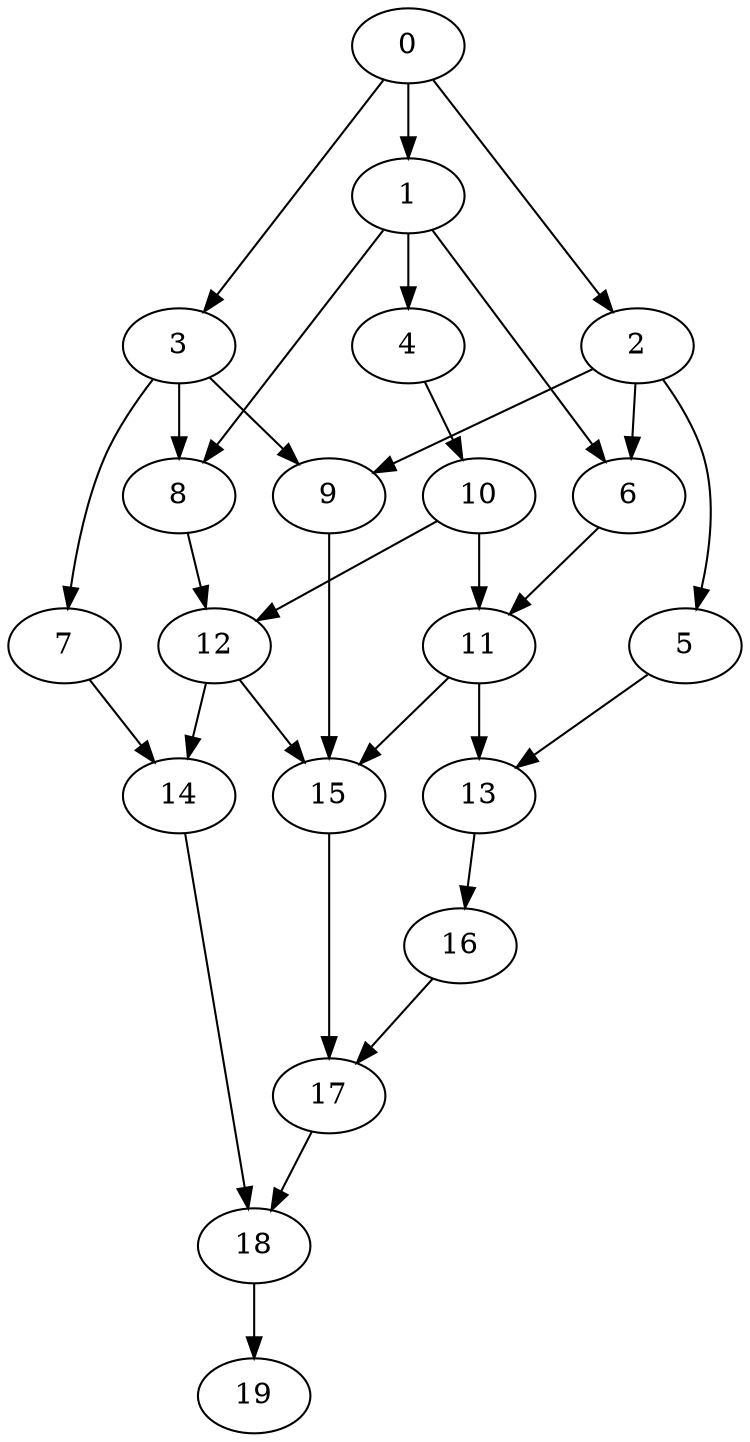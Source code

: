 digraph cholskeysample {
0 [kernel=potrf];
1 [kernel=trsm];
0 -> 1 [x=0,
y=0];
2 [kernel=trsm];
0 -> 2 [x=0,
y=0];
3 [kernel=trsm];
0 -> 3 [x=0,
y=0];
4 [kernel=syrk];
1 -> 4 [x=0,
y=1];
6 [kernel=gemm];
1 -> 6 [x=0,
y=1];
8 [kernel=gemm];
1 -> 8 [x=0,
y=1];
5 [kernel=syrk];
2 -> 5 [x=0,
y=2];
2 -> 6 [x=0,
y=2];
9 [kernel=gemm];
2 -> 9 [x=0,
y=2];
7 [kernel=syrk];
3 -> 7 [x=0,
y=3];
3 -> 8 [x=0,
y=3];
3 -> 9 [x=0,
y=3];
10 [kernel=potrf];
4 -> 10 [x=1,
y=1];
13 [kernel=syrk];
5 -> 13 [x=2,
y=2];
11 [kernel=trsm];
6 -> 11 [x=1,
y=2];
14 [kernel=syrk];
7 -> 14 [x=3,
y=3];
12 [kernel=trsm];
8 -> 12 [x=1,
y=3];
15 [kernel=gemm];
9 -> 15 [x=2,
y=3];
10 -> 11 [x=1,
y=1];
10 -> 12 [x=1,
y=1];
11 -> 13 [x=1,
y=2];
11 -> 15 [x=1,
y=2];
12 -> 14 [x=1,
y=3];
12 -> 15 [x=1,
y=3];
16 [kernel=potrf];
13 -> 16 [x=2,
y=2];
18 [kernel=syrk];
14 -> 18 [x=3,
y=3];
17 [kernel=trsm];
15 -> 17 [x=2,
y=3];
16 -> 17 [x=2,
y=2];
17 -> 18 [x=2,
y=3];
19 [kernel=potrf];
18 -> 19 [x=3,
y=3];
}
